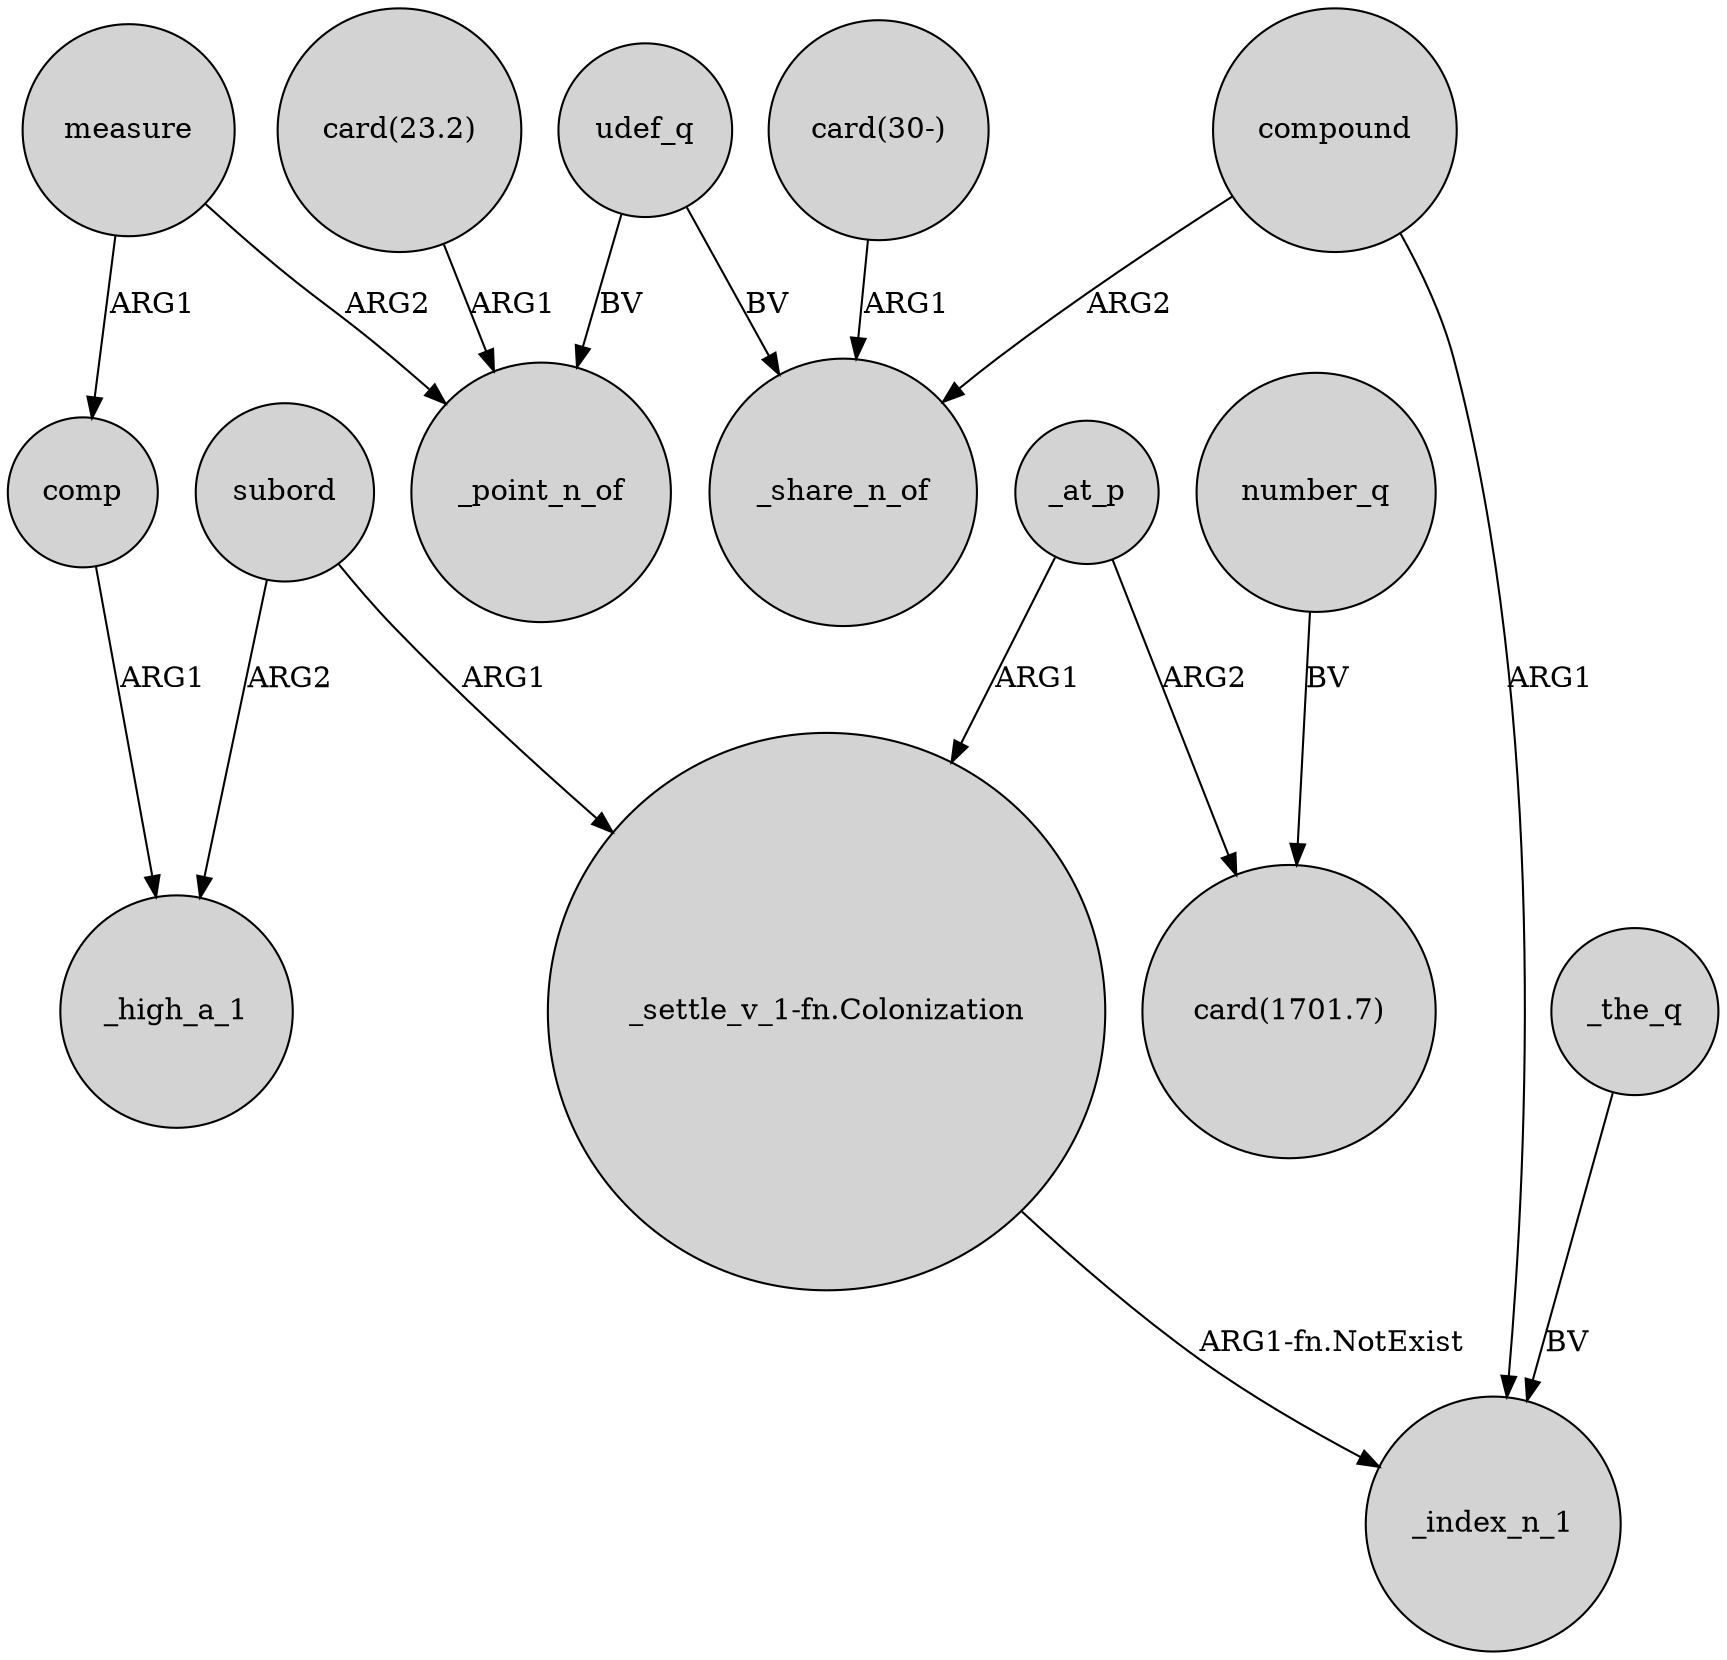 digraph {
	node [shape=circle style=filled]
	subord -> _high_a_1 [label=ARG2]
	number_q -> "card(1701.7)" [label=BV]
	measure -> comp [label=ARG1]
	"card(23.2)" -> _point_n_of [label=ARG1]
	comp -> _high_a_1 [label=ARG1]
	_at_p -> "_settle_v_1-fn.Colonization" [label=ARG1]
	subord -> "_settle_v_1-fn.Colonization" [label=ARG1]
	compound -> _share_n_of [label=ARG2]
	"card(30-)" -> _share_n_of [label=ARG1]
	measure -> _point_n_of [label=ARG2]
	"_settle_v_1-fn.Colonization" -> _index_n_1 [label="ARG1-fn.NotExist"]
	udef_q -> _share_n_of [label=BV]
	compound -> _index_n_1 [label=ARG1]
	udef_q -> _point_n_of [label=BV]
	_at_p -> "card(1701.7)" [label=ARG2]
	_the_q -> _index_n_1 [label=BV]
}
